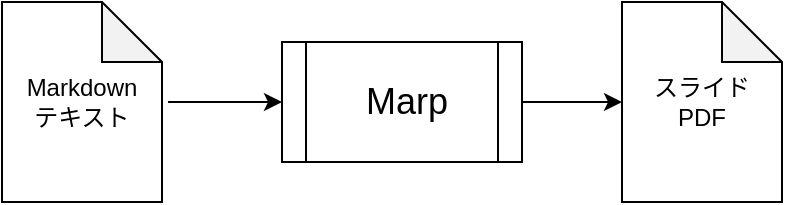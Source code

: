 <mxfile version="13.10.0" type="embed">
    <diagram id="e5vulnIRl0qDTSmM70tK" name="ページ1">
        <mxGraphModel dx="932" dy="453" grid="1" gridSize="10" guides="1" tooltips="1" connect="1" arrows="1" fold="1" page="1" pageScale="1" pageWidth="827" pageHeight="1169" math="0" shadow="0">
            <root>
                <mxCell id="0"/>
                <mxCell id="1" parent="0"/>
                <mxCell id="4" style="edgeStyle=orthogonalEdgeStyle;rounded=0;orthogonalLoop=1;jettySize=auto;html=1;entryX=0;entryY=0.5;entryDx=0;entryDy=0;exitX=1.038;exitY=0.5;exitDx=0;exitDy=0;exitPerimeter=0;" edge="1" parent="1" source="2" target="8">
                    <mxGeometry relative="1" as="geometry">
                        <mxPoint x="250" y="215" as="targetPoint"/>
                    </mxGeometry>
                </mxCell>
                <mxCell id="2" value="Markdown&lt;br&gt;テキスト" style="shape=note;whiteSpace=wrap;html=1;backgroundOutline=1;darkOpacity=0.05;" vertex="1" parent="1">
                    <mxGeometry x="120" y="160" width="80" height="100" as="geometry"/>
                </mxCell>
                <mxCell id="6" style="edgeStyle=orthogonalEdgeStyle;rounded=0;orthogonalLoop=1;jettySize=auto;html=1;exitX=1;exitY=0.5;exitDx=0;exitDy=0;" edge="1" parent="1" source="8" target="5">
                    <mxGeometry relative="1" as="geometry">
                        <mxPoint x="370" y="225" as="sourcePoint"/>
                    </mxGeometry>
                </mxCell>
                <mxCell id="5" value="スライド&lt;br&gt;PDF" style="shape=note;whiteSpace=wrap;html=1;backgroundOutline=1;darkOpacity=0.05;" vertex="1" parent="1">
                    <mxGeometry x="430" y="160" width="80" height="100" as="geometry"/>
                </mxCell>
                <mxCell id="8" value="&lt;font style=&quot;font-size: 18px&quot;&gt;&amp;nbsp;Marp&lt;/font&gt;" style="shape=process;whiteSpace=wrap;html=1;backgroundOutline=1;" vertex="1" parent="1">
                    <mxGeometry x="260" y="180" width="120" height="60" as="geometry"/>
                </mxCell>
            </root>
        </mxGraphModel>
    </diagram>
</mxfile>
